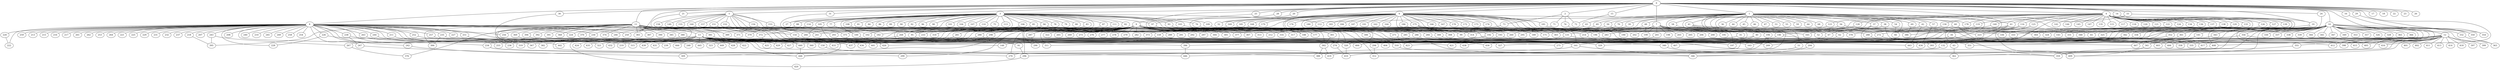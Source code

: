
graph graphname {
    0 -- 1
0 -- 2
0 -- 3
0 -- 4
0 -- 5
0 -- 6
0 -- 7
0 -- 8
0 -- 9
0 -- 10
0 -- 11
0 -- 12
0 -- 13
0 -- 14
0 -- 15
0 -- 16
0 -- 17
0 -- 18
0 -- 19
0 -- 20
0 -- 21
0 -- 22
0 -- 23
0 -- 24
0 -- 25
0 -- 26
0 -- 27
0 -- 28
0 -- 29
0 -- 30
0 -- 31
0 -- 32
0 -- 33
0 -- 34
0 -- 416
1 -- 35
1 -- 36
1 -- 37
1 -- 38
1 -- 39
1 -- 40
1 -- 41
1 -- 42
1 -- 43
1 -- 44
1 -- 45
1 -- 46
1 -- 47
1 -- 48
1 -- 49
1 -- 50
1 -- 51
1 -- 52
1 -- 53
1 -- 54
1 -- 55
1 -- 56
1 -- 57
1 -- 58
1 -- 59
1 -- 60
1 -- 61
1 -- 62
1 -- 63
1 -- 64
1 -- 65
1 -- 66
1 -- 67
1 -- 68
1 -- 69
1 -- 70
1 -- 295
2 -- 72
2 -- 74
2 -- 73
2 -- 71
3 -- 75
3 -- 76
3 -- 77
3 -- 78
3 -- 79
3 -- 80
3 -- 81
3 -- 82
3 -- 83
3 -- 84
3 -- 85
3 -- 86
3 -- 87
3 -- 88
3 -- 89
3 -- 90
3 -- 91
3 -- 92
3 -- 93
3 -- 94
3 -- 95
3 -- 96
3 -- 97
3 -- 98
3 -- 99
3 -- 100
3 -- 101
3 -- 102
3 -- 103
3 -- 104
3 -- 105
3 -- 106
3 -- 107
3 -- 108
3 -- 109
3 -- 110
3 -- 111
3 -- 112
3 -- 113
3 -- 114
3 -- 27
4 -- 128
4 -- 130
4 -- 131
4 -- 132
4 -- 133
4 -- 134
4 -- 129
4 -- 136
4 -- 137
4 -- 138
4 -- 139
4 -- 140
4 -- 141
4 -- 142
4 -- 143
4 -- 144
4 -- 145
4 -- 146
4 -- 147
4 -- 135
4 -- 115
4 -- 116
4 -- 117
4 -- 118
4 -- 119
4 -- 120
4 -- 121
4 -- 122
4 -- 123
4 -- 124
4 -- 125
4 -- 126
4 -- 127
4 -- 408
4 -- 112
5 -- 160
5 -- 148
5 -- 149
5 -- 150
5 -- 151
5 -- 152
5 -- 153
5 -- 154
5 -- 155
5 -- 156
5 -- 157
5 -- 158
5 -- 159
6 -- 161
6 -- 162
6 -- 163
6 -- 164
6 -- 165
6 -- 166
6 -- 167
6 -- 168
6 -- 169
6 -- 170
6 -- 171
6 -- 172
6 -- 173
6 -- 174
6 -- 175
6 -- 176
6 -- 177
6 -- 178
6 -- 179
6 -- 180
6 -- 181
6 -- 182
6 -- 183
6 -- 184
6 -- 185
6 -- 186
6 -- 187
6 -- 188
6 -- 189
6 -- 190
6 -- 191
6 -- 192
6 -- 193
6 -- 194
6 -- 32
7 -- 195
7 -- 196
7 -- 197
7 -- 198
7 -- 199
7 -- 200
7 -- 201
7 -- 202
7 -- 203
7 -- 204
7 -- 205
7 -- 206
8 -- 256
8 -- 258
8 -- 259
8 -- 260
8 -- 261
8 -- 262
8 -- 257
8 -- 264
8 -- 263
8 -- 207
8 -- 208
8 -- 209
8 -- 210
8 -- 211
8 -- 212
8 -- 213
8 -- 214
8 -- 215
8 -- 216
8 -- 217
8 -- 218
8 -- 219
8 -- 220
8 -- 221
8 -- 222
8 -- 223
8 -- 224
8 -- 225
8 -- 226
8 -- 227
8 -- 228
8 -- 229
8 -- 230
8 -- 231
8 -- 232
8 -- 233
8 -- 234
8 -- 235
8 -- 236
8 -- 237
8 -- 238
8 -- 239
8 -- 240
8 -- 241
8 -- 242
8 -- 243
8 -- 244
8 -- 245
8 -- 246
8 -- 247
8 -- 248
8 -- 249
8 -- 250
8 -- 251
8 -- 252
8 -- 253
8 -- 254
8 -- 255
9 -- 265
9 -- 266
9 -- 267
9 -- 268
9 -- 269
9 -- 270
9 -- 271
9 -- 272
9 -- 273
9 -- 274
9 -- 275
9 -- 276
9 -- 277
9 -- 278
9 -- 279
9 -- 280
9 -- 281
9 -- 282
9 -- 283
9 -- 284
9 -- 285
9 -- 286
9 -- 287
9 -- 288
9 -- 289
9 -- 290
9 -- 291
9 -- 292
9 -- 293
9 -- 294
9 -- 295
9 -- 296
9 -- 297
9 -- 298
9 -- 299
9 -- 300
9 -- 301
9 -- 302
9 -- 303
9 -- 304
9 -- 305
9 -- 306
9 -- 307
9 -- 308
9 -- 309
9 -- 310
9 -- 311
9 -- 312
9 -- 313
9 -- 314
9 -- 315
9 -- 316
9 -- 317
9 -- 318
9 -- 319
9 -- 320
9 -- 321
9 -- 322
10 -- 323
10 -- 324
10 -- 325
10 -- 326
10 -- 327
10 -- 328
10 -- 329
10 -- 330
10 -- 331
10 -- 332
10 -- 333
10 -- 334
10 -- 335
10 -- 336
10 -- 337
10 -- 338
10 -- 339
10 -- 340
10 -- 341
10 -- 342
10 -- 343
10 -- 344
10 -- 345
10 -- 346
10 -- 347
10 -- 348
10 -- 349
10 -- 350
10 -- 351
10 -- 352
10 -- 353
10 -- 354
10 -- 355
10 -- 356
10 -- 357
10 -- 358
10 -- 359
10 -- 360
10 -- 361
10 -- 362
10 -- 363
10 -- 364
10 -- 365
10 -- 366
10 -- 412
10 -- 65
11 -- 384
11 -- 386
11 -- 387
11 -- 388
11 -- 389
11 -- 390
11 -- 385
11 -- 392
11 -- 393
11 -- 394
11 -- 395
11 -- 391
11 -- 367
11 -- 368
11 -- 369
11 -- 370
11 -- 371
11 -- 372
11 -- 373
11 -- 374
11 -- 375
11 -- 376
11 -- 377
11 -- 378
11 -- 379
11 -- 380
11 -- 381
11 -- 382
11 -- 383
11 -- 171
12 -- 396
12 -- 397
12 -- 398
12 -- 399
12 -- 400
12 -- 401
12 -- 402
12 -- 403
12 -- 404
12 -- 405
12 -- 406
12 -- 407
12 -- 408
12 -- 409
12 -- 410
12 -- 411
12 -- 412
12 -- 413
12 -- 414
12 -- 415
12 -- 416
12 -- 417
12 -- 418
12 -- 419
12 -- 434
13 -- 420
13 -- 421
13 -- 422
13 -- 423
13 -- 424
13 -- 425
13 -- 426
13 -- 427
13 -- 428
13 -- 429
13 -- 430
13 -- 431
13 -- 432
13 -- 433
13 -- 434
13 -- 435
13 -- 436
13 -- 437
13 -- 438
13 -- 439
13 -- 440
13 -- 441
13 -- 442
13 -- 443
13 -- 444
13 -- 445
13 -- 446
13 -- 447
13 -- 448
13 -- 449
13 -- 234
14 -- 178
14 -- 19
15 -- 72
16 -- 350
19 -- 288
19 -- 415
20 -- 192
21 -- 389
24 -- 393
25 -- 320
28 -- 97
29 -- 354
30 -- 315
31 -- 102
33 -- 61
33 -- 272
34 -- 311
34 -- 359
35 -- 446
35 -- 428
37 -- 393
37 -- 52
38 -- 67
38 -- 416
39 -- 260
40 -- 441
40 -- 197
41 -- 270
41 -- 331
41 -- 194
42 -- 67
42 -- 443
42 -- 408
43 -- 233
48 -- 171
48 -- 199
49 -- 285
49 -- 314
50 -- 377
50 -- 190
51 -- 388
54 -- 66
56 -- 303
56 -- 348
57 -- 434
58 -- 320
60 -- 62
60 -- 398
61 -- 386
61 -- 302
61 -- 409
62 -- 163
63 -- 362
67 -- 248
67 -- 275
69 -- 386
70 -- 192
71 -- 99
73 -- 159
74 -- 202
76 -- 146
77 -- 100
82 -- 280
83 -- 95
83 -- 230
85 -- 102
85 -- 188
87 -- 233
88 -- 224
91 -- 296
93 -- 412
93 -- 131
94 -- 177
94 -- 429
94 -- 336
95 -- 161
97 -- 99
97 -- 286
100 -- 426
103 -- 196
105 -- 266
105 -- 448
106 -- 268
108 -- 182
109 -- 333
111 -- 318
112 -- 373
114 -- 372
116 -- 441
116 -- 223
119 -- 429
123 -- 212
125 -- 223
125 -- 161
126 -- 143
127 -- 325
128 -- 283
129 -- 209
129 -- 223
130 -- 165
131 -- 315
131 -- 407
132 -- 448
133 -- 364
138 -- 214
138 -- 378
140 -- 436
141 -- 447
141 -- 341
146 -- 148
146 -- 417
150 -- 419
151 -- 154
151 -- 256
152 -- 440
153 -- 379
153 -- 285
154 -- 327
156 -- 293
156 -- 371
159 -- 340
159 -- 437
160 -- 266
160 -- 429
161 -- 346
161 -- 296
168 -- 241
169 -- 246
175 -- 189
175 -- 364
175 -- 308
179 -- 375
181 -- 324
182 -- 236
185 -- 250
186 -- 260
192 -- 219
192 -- 294
193 -- 423
193 -- 407
194 -- 209
194 -- 312
196 -- 197
201 -- 239
204 -- 346
211 -- 315
214 -- 409
218 -- 395
220 -- 222
226 -- 323
226 -- 228
227 -- 320
230 -- 255
234 -- 270
234 -- 299
235 -- 396
235 -- 384
238 -- 247
238 -- 319
242 -- 448
243 -- 267
243 -- 395
244 -- 321
247 -- 309
251 -- 400
252 -- 429
257 -- 360
263 -- 367
267 -- 376
268 -- 427
268 -- 311
271 -- 341
271 -- 423
272 -- 335
274 -- 410
280 -- 329
280 -- 440
281 -- 367
284 -- 403
285 -- 351
286 -- 346
287 -- 290
288 -- 358
294 -- 312
296 -- 420
298 -- 433
300 -- 406
301 -- 302
302 -- 388
302 -- 419
306 -- 310
310 -- 359
320 -- 410
332 -- 363
334 -- 430
340 -- 362
341 -- 409
342 -- 421
342 -- 438
343 -- 447
352 -- 443
355 -- 359
356 -- 405
356 -- 426
361 -- 393
369 -- 442
372 -- 425
375 -- 437
380 -- 404
380 -- 382
381 -- 441
394 -- 428
396 -- 446
440 -- 448

}
